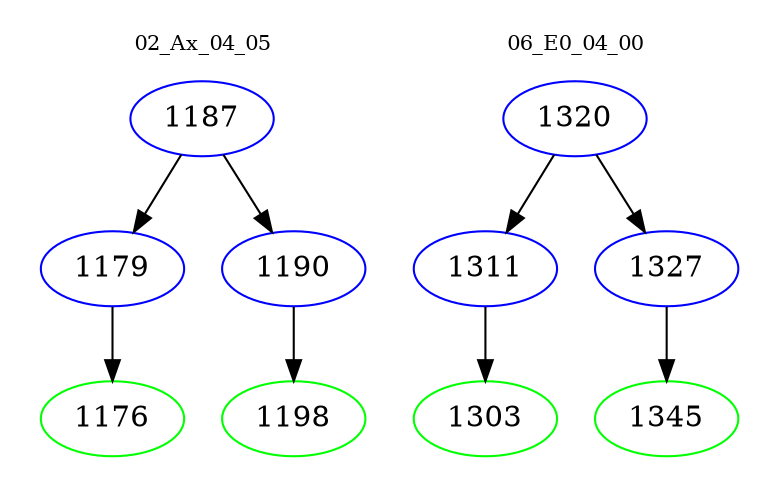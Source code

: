 digraph{
subgraph cluster_0 {
color = white
label = "02_Ax_04_05";
fontsize=10;
T0_1187 [label="1187", color="blue"]
T0_1187 -> T0_1179 [color="black"]
T0_1179 [label="1179", color="blue"]
T0_1179 -> T0_1176 [color="black"]
T0_1176 [label="1176", color="green"]
T0_1187 -> T0_1190 [color="black"]
T0_1190 [label="1190", color="blue"]
T0_1190 -> T0_1198 [color="black"]
T0_1198 [label="1198", color="green"]
}
subgraph cluster_1 {
color = white
label = "06_E0_04_00";
fontsize=10;
T1_1320 [label="1320", color="blue"]
T1_1320 -> T1_1311 [color="black"]
T1_1311 [label="1311", color="blue"]
T1_1311 -> T1_1303 [color="black"]
T1_1303 [label="1303", color="green"]
T1_1320 -> T1_1327 [color="black"]
T1_1327 [label="1327", color="blue"]
T1_1327 -> T1_1345 [color="black"]
T1_1345 [label="1345", color="green"]
}
}
